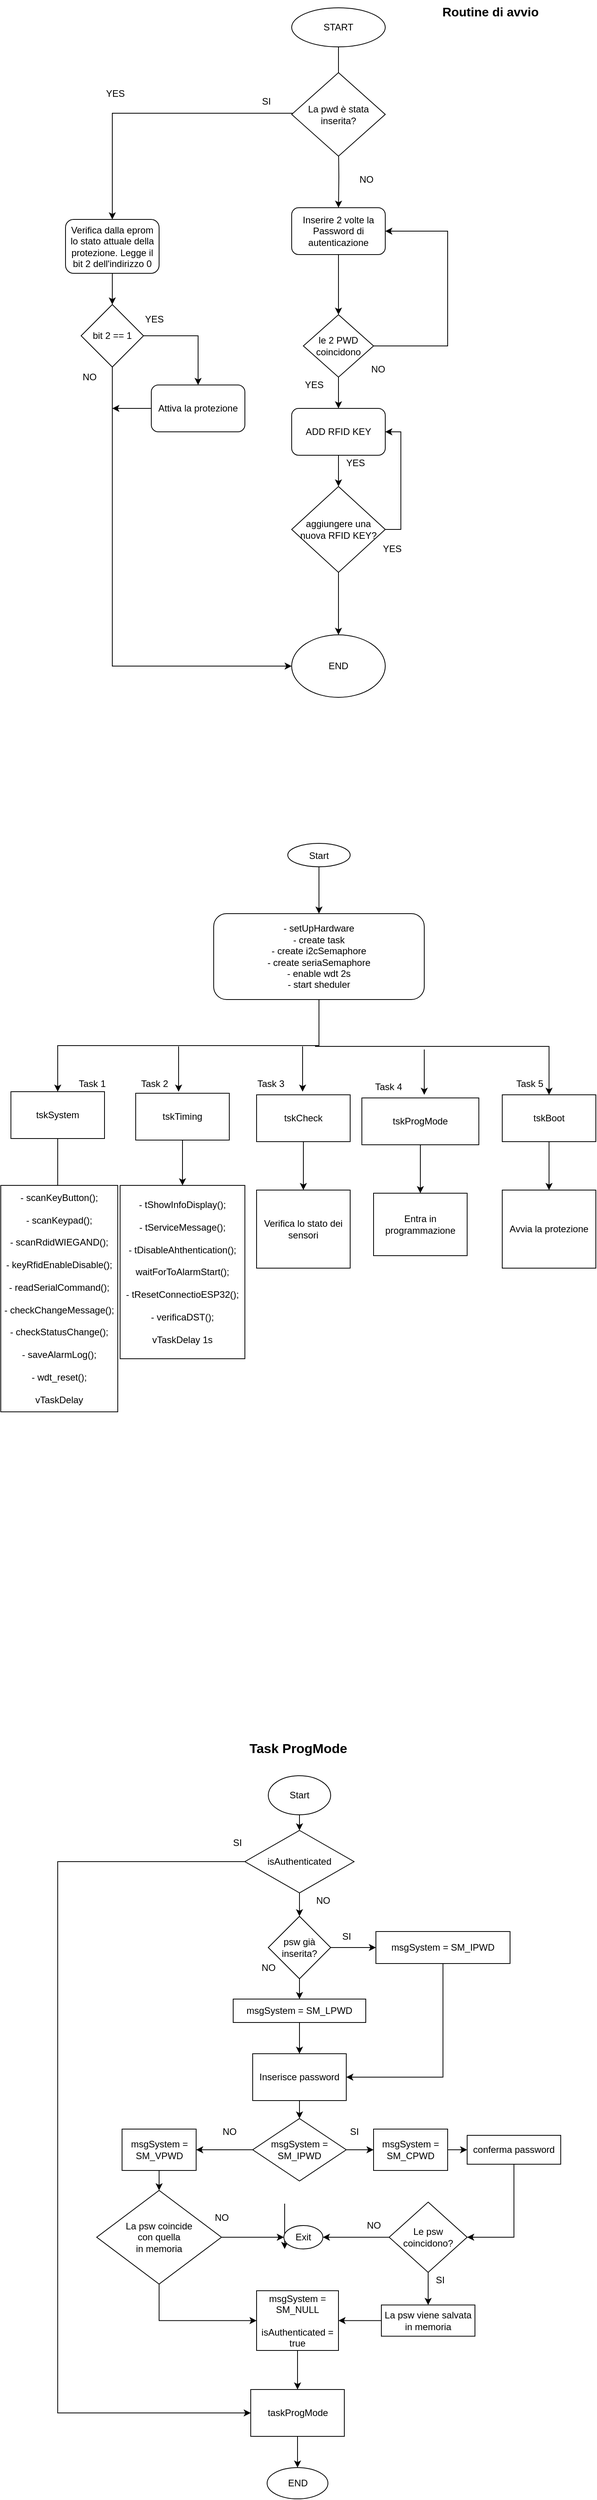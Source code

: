 <mxfile version="14.2.9" type="github">
  <diagram id="GzJ5kb_HZyxEJcBnKKYt" name="Page-1">
    <mxGraphModel dx="1673" dy="898" grid="1" gridSize="10" guides="1" tooltips="1" connect="1" arrows="1" fold="1" page="1" pageScale="1" pageWidth="827" pageHeight="1169" math="0" shadow="0">
      <root>
        <mxCell id="0" />
        <mxCell id="1" parent="0" />
        <mxCell id="JQCsbGnRsWV4-WamZks8-3" style="edgeStyle=orthogonalEdgeStyle;rounded=0;orthogonalLoop=1;jettySize=auto;html=1;entryX=0.5;entryY=0;entryDx=0;entryDy=0;" parent="1" source="JQCsbGnRsWV4-WamZks8-1" edge="1">
          <mxGeometry relative="1" as="geometry">
            <mxPoint x="450" y="236" as="targetPoint" />
          </mxGeometry>
        </mxCell>
        <mxCell id="JQCsbGnRsWV4-WamZks8-1" value="START" style="ellipse;whiteSpace=wrap;html=1;" parent="1" vertex="1">
          <mxGeometry x="390" y="140" width="120" height="50" as="geometry" />
        </mxCell>
        <mxCell id="93fKd7a6iv3vn6x5iEPO-3" style="edgeStyle=orthogonalEdgeStyle;rounded=0;orthogonalLoop=1;jettySize=auto;html=1;exitX=0.5;exitY=1;exitDx=0;exitDy=0;entryX=0.5;entryY=0;entryDx=0;entryDy=0;" parent="1" target="93fKd7a6iv3vn6x5iEPO-4" edge="1">
          <mxGeometry relative="1" as="geometry">
            <mxPoint x="450" y="316" as="sourcePoint" />
            <mxPoint x="450" y="348" as="targetPoint" />
          </mxGeometry>
        </mxCell>
        <mxCell id="93fKd7a6iv3vn6x5iEPO-24" style="edgeStyle=orthogonalEdgeStyle;rounded=0;orthogonalLoop=1;jettySize=auto;html=1;entryX=0.5;entryY=0;entryDx=0;entryDy=0;" parent="1" source="93fKd7a6iv3vn6x5iEPO-15" target="93fKd7a6iv3vn6x5iEPO-23" edge="1">
          <mxGeometry relative="1" as="geometry">
            <Array as="points">
              <mxPoint x="160" y="275" />
            </Array>
          </mxGeometry>
        </mxCell>
        <mxCell id="93fKd7a6iv3vn6x5iEPO-15" value="La pwd è stata inserita?" style="rhombus;whiteSpace=wrap;html=1;" parent="1" vertex="1">
          <mxGeometry x="390" y="223" width="120" height="107" as="geometry" />
        </mxCell>
        <mxCell id="JQCsbGnRsWV4-WamZks8-9" value="SI" style="text;html=1;resizable=0;points=[];autosize=1;align=left;verticalAlign=top;spacingTop=-4;" parent="1" vertex="1">
          <mxGeometry x="350" y="250" width="30" height="20" as="geometry" />
        </mxCell>
        <mxCell id="JQCsbGnRsWV4-WamZks8-13" value="NO" style="text;html=1;resizable=0;points=[];autosize=1;align=left;verticalAlign=top;spacingTop=-4;" parent="1" vertex="1">
          <mxGeometry x="475" y="350" width="30" height="20" as="geometry" />
        </mxCell>
        <mxCell id="ACOr25gVCpzw2QxYrwrL-36" style="edgeStyle=orthogonalEdgeStyle;rounded=0;orthogonalLoop=1;jettySize=auto;html=1;entryX=0.5;entryY=0;entryDx=0;entryDy=0;" parent="1" source="ACOr25gVCpzw2QxYrwrL-3" target="ACOr25gVCpzw2QxYrwrL-35" edge="1">
          <mxGeometry relative="1" as="geometry" />
        </mxCell>
        <mxCell id="ACOr25gVCpzw2QxYrwrL-3" value="ADD RFID KEY" style="rounded=1;whiteSpace=wrap;html=1;" parent="1" vertex="1">
          <mxGeometry x="390" y="653" width="120" height="60" as="geometry" />
        </mxCell>
        <mxCell id="ACOr25gVCpzw2QxYrwrL-33" value="YES" style="text;html=1;resizable=0;points=[];autosize=1;align=left;verticalAlign=top;spacingTop=-4;" parent="1" vertex="1">
          <mxGeometry x="405" y="613" width="40" height="20" as="geometry" />
        </mxCell>
        <mxCell id="ACOr25gVCpzw2QxYrwrL-37" style="edgeStyle=orthogonalEdgeStyle;rounded=0;orthogonalLoop=1;jettySize=auto;html=1;entryX=0.5;entryY=0;entryDx=0;entryDy=0;" parent="1" source="ACOr25gVCpzw2QxYrwrL-35" target="ufUKAyT2OznpqBrO6CIl-1" edge="1">
          <mxGeometry relative="1" as="geometry">
            <mxPoint x="450" y="1014" as="targetPoint" />
          </mxGeometry>
        </mxCell>
        <mxCell id="93fKd7a6iv3vn6x5iEPO-14" style="edgeStyle=orthogonalEdgeStyle;rounded=0;orthogonalLoop=1;jettySize=auto;html=1;entryX=1;entryY=0.5;entryDx=0;entryDy=0;" parent="1" source="ACOr25gVCpzw2QxYrwrL-35" target="ACOr25gVCpzw2QxYrwrL-3" edge="1">
          <mxGeometry relative="1" as="geometry">
            <Array as="points">
              <mxPoint x="530" y="808" />
              <mxPoint x="530" y="683" />
            </Array>
          </mxGeometry>
        </mxCell>
        <mxCell id="ACOr25gVCpzw2QxYrwrL-35" value="aggiungere una nuova RFID KEY?" style="rhombus;whiteSpace=wrap;html=1;" parent="1" vertex="1">
          <mxGeometry x="390" y="753" width="120" height="110" as="geometry" />
        </mxCell>
        <mxCell id="ACOr25gVCpzw2QxYrwrL-40" value="YES" style="text;html=1;resizable=0;points=[];autosize=1;align=left;verticalAlign=top;spacingTop=-4;" parent="1" vertex="1">
          <mxGeometry x="505" y="823" width="40" height="20" as="geometry" />
        </mxCell>
        <mxCell id="ACOr25gVCpzw2QxYrwrL-41" value="NO" style="text;html=1;resizable=0;points=[];autosize=1;align=left;verticalAlign=top;spacingTop=-4;" parent="1" vertex="1">
          <mxGeometry x="449" y="951" width="30" height="20" as="geometry" />
        </mxCell>
        <mxCell id="ACOr25gVCpzw2QxYrwrL-46" value="NO" style="text;html=1;resizable=0;points=[];autosize=1;align=left;verticalAlign=top;spacingTop=-4;" parent="1" vertex="1">
          <mxGeometry x="490" y="593" width="30" height="20" as="geometry" />
        </mxCell>
        <mxCell id="ACOr25gVCpzw2QxYrwrL-48" value="YES" style="text;html=1;resizable=0;points=[];autosize=1;align=left;verticalAlign=top;spacingTop=-4;" parent="1" vertex="1">
          <mxGeometry x="458" y="713" width="40" height="20" as="geometry" />
        </mxCell>
        <mxCell id="ufUKAyT2OznpqBrO6CIl-1" value="END" style="ellipse;whiteSpace=wrap;html=1;" parent="1" vertex="1">
          <mxGeometry x="390" y="943" width="120" height="80" as="geometry" />
        </mxCell>
        <mxCell id="93fKd7a6iv3vn6x5iEPO-11" value="" style="edgeStyle=orthogonalEdgeStyle;rounded=0;orthogonalLoop=1;jettySize=auto;html=1;" parent="1" source="93fKd7a6iv3vn6x5iEPO-4" target="93fKd7a6iv3vn6x5iEPO-10" edge="1">
          <mxGeometry relative="1" as="geometry" />
        </mxCell>
        <mxCell id="93fKd7a6iv3vn6x5iEPO-4" value="Inserire 2 volte la Password di autenticazione" style="rounded=1;whiteSpace=wrap;html=1;" parent="1" vertex="1">
          <mxGeometry x="390" y="396" width="120" height="60" as="geometry" />
        </mxCell>
        <mxCell id="93fKd7a6iv3vn6x5iEPO-13" style="edgeStyle=orthogonalEdgeStyle;rounded=0;orthogonalLoop=1;jettySize=auto;html=1;entryX=0.5;entryY=0;entryDx=0;entryDy=0;" parent="1" source="93fKd7a6iv3vn6x5iEPO-10" target="ACOr25gVCpzw2QxYrwrL-3" edge="1">
          <mxGeometry relative="1" as="geometry" />
        </mxCell>
        <mxCell id="YXUY36b51AzE6H_P1PPm-1" style="edgeStyle=orthogonalEdgeStyle;rounded=0;orthogonalLoop=1;jettySize=auto;html=1;exitX=1;exitY=0.5;exitDx=0;exitDy=0;entryX=1;entryY=0.5;entryDx=0;entryDy=0;" parent="1" source="93fKd7a6iv3vn6x5iEPO-10" target="93fKd7a6iv3vn6x5iEPO-4" edge="1">
          <mxGeometry relative="1" as="geometry">
            <Array as="points">
              <mxPoint x="590" y="573" />
              <mxPoint x="590" y="426" />
            </Array>
          </mxGeometry>
        </mxCell>
        <mxCell id="93fKd7a6iv3vn6x5iEPO-10" value="le 2 PWD coincidono" style="rhombus;whiteSpace=wrap;html=1;" parent="1" vertex="1">
          <mxGeometry x="405" y="533" width="90" height="80" as="geometry" />
        </mxCell>
        <mxCell id="93fKd7a6iv3vn6x5iEPO-19" value="YES" style="text;html=1;resizable=0;points=[];autosize=1;align=left;verticalAlign=top;spacingTop=-4;" parent="1" vertex="1">
          <mxGeometry x="150" y="240" width="40" height="20" as="geometry" />
        </mxCell>
        <mxCell id="eBPrIxGEkgjzH9GVGAAa-10" style="edgeStyle=orthogonalEdgeStyle;rounded=0;orthogonalLoop=1;jettySize=auto;html=1;exitX=0.5;exitY=1;exitDx=0;exitDy=0;entryX=0.5;entryY=0;entryDx=0;entryDy=0;" parent="1" source="93fKd7a6iv3vn6x5iEPO-22" target="eBPrIxGEkgjzH9GVGAAa-9" edge="1">
          <mxGeometry relative="1" as="geometry" />
        </mxCell>
        <mxCell id="93fKd7a6iv3vn6x5iEPO-22" value="Start" style="ellipse" parent="1" vertex="1">
          <mxGeometry x="385" y="1210" width="80" height="30" as="geometry" />
        </mxCell>
        <mxCell id="93fKd7a6iv3vn6x5iEPO-29" value="" style="edgeStyle=orthogonalEdgeStyle;rounded=0;orthogonalLoop=1;jettySize=auto;html=1;" parent="1" source="93fKd7a6iv3vn6x5iEPO-23" target="93fKd7a6iv3vn6x5iEPO-26" edge="1">
          <mxGeometry relative="1" as="geometry" />
        </mxCell>
        <mxCell id="93fKd7a6iv3vn6x5iEPO-23" value="Verifica dalla eprom lo stato attuale della protezione. Legge il bit 2 dell&#39;indirizzo 0" style="rounded=1;whiteSpace=wrap;html=1;" parent="1" vertex="1">
          <mxGeometry x="100" y="411" width="120" height="69" as="geometry" />
        </mxCell>
        <mxCell id="93fKd7a6iv3vn6x5iEPO-31" style="edgeStyle=orthogonalEdgeStyle;rounded=0;orthogonalLoop=1;jettySize=auto;html=1;exitX=1;exitY=0.5;exitDx=0;exitDy=0;entryX=0.5;entryY=0;entryDx=0;entryDy=0;" parent="1" source="93fKd7a6iv3vn6x5iEPO-26" target="93fKd7a6iv3vn6x5iEPO-27" edge="1">
          <mxGeometry relative="1" as="geometry" />
        </mxCell>
        <mxCell id="93fKd7a6iv3vn6x5iEPO-33" value="" style="edgeStyle=orthogonalEdgeStyle;rounded=0;orthogonalLoop=1;jettySize=auto;html=1;entryX=0;entryY=0.5;entryDx=0;entryDy=0;" parent="1" source="93fKd7a6iv3vn6x5iEPO-26" target="ufUKAyT2OznpqBrO6CIl-1" edge="1">
          <mxGeometry relative="1" as="geometry">
            <mxPoint x="160" y="680" as="targetPoint" />
            <Array as="points">
              <mxPoint x="160" y="983" />
            </Array>
          </mxGeometry>
        </mxCell>
        <mxCell id="93fKd7a6iv3vn6x5iEPO-26" value="bit 2 == 1" style="rhombus;whiteSpace=wrap;html=1;" parent="1" vertex="1">
          <mxGeometry x="120" y="520" width="80" height="80" as="geometry" />
        </mxCell>
        <mxCell id="93fKd7a6iv3vn6x5iEPO-34" style="edgeStyle=orthogonalEdgeStyle;rounded=0;orthogonalLoop=1;jettySize=auto;html=1;" parent="1" source="93fKd7a6iv3vn6x5iEPO-27" edge="1">
          <mxGeometry relative="1" as="geometry">
            <mxPoint x="160" y="653" as="targetPoint" />
          </mxGeometry>
        </mxCell>
        <mxCell id="93fKd7a6iv3vn6x5iEPO-27" value="Attiva la protezione" style="rounded=1;whiteSpace=wrap;html=1;" parent="1" vertex="1">
          <mxGeometry x="210" y="623" width="120" height="60" as="geometry" />
        </mxCell>
        <mxCell id="93fKd7a6iv3vn6x5iEPO-30" value="YES" style="text;html=1;resizable=0;points=[];autosize=1;align=left;verticalAlign=top;spacingTop=-4;" parent="1" vertex="1">
          <mxGeometry x="200" y="529" width="40" height="20" as="geometry" />
        </mxCell>
        <mxCell id="93fKd7a6iv3vn6x5iEPO-35" value="NO" style="text;html=1;resizable=0;points=[];autosize=1;align=left;verticalAlign=top;spacingTop=-4;" parent="1" vertex="1">
          <mxGeometry x="120" y="603" width="30" height="20" as="geometry" />
        </mxCell>
        <mxCell id="Wri909QA5275nmI2Alw--12" style="edgeStyle=orthogonalEdgeStyle;rounded=0;orthogonalLoop=1;jettySize=auto;html=1;" parent="1" source="Wri909QA5275nmI2Alw--1" edge="1">
          <mxGeometry relative="1" as="geometry">
            <mxPoint x="90" y="1668" as="targetPoint" />
          </mxGeometry>
        </mxCell>
        <mxCell id="Wri909QA5275nmI2Alw--1" value="tskSystem" style="rounded=0;whiteSpace=wrap;html=1;" parent="1" vertex="1">
          <mxGeometry x="30" y="1528" width="120" height="60" as="geometry" />
        </mxCell>
        <mxCell id="Wri909QA5275nmI2Alw--16" style="edgeStyle=orthogonalEdgeStyle;rounded=0;orthogonalLoop=1;jettySize=auto;html=1;entryX=0.5;entryY=0;entryDx=0;entryDy=0;" parent="1" source="Wri909QA5275nmI2Alw--2" target="Wri909QA5275nmI2Alw--15" edge="1">
          <mxGeometry relative="1" as="geometry" />
        </mxCell>
        <mxCell id="Wri909QA5275nmI2Alw--2" value="tskProgMode" style="rounded=0;whiteSpace=wrap;html=1;" parent="1" vertex="1">
          <mxGeometry x="480" y="1536" width="150" height="60" as="geometry" />
        </mxCell>
        <mxCell id="Wri909QA5275nmI2Alw--14" style="edgeStyle=orthogonalEdgeStyle;rounded=0;orthogonalLoop=1;jettySize=auto;html=1;" parent="1" source="Wri909QA5275nmI2Alw--3" target="Wri909QA5275nmI2Alw--13" edge="1">
          <mxGeometry relative="1" as="geometry" />
        </mxCell>
        <mxCell id="Wri909QA5275nmI2Alw--3" value="tskCheck" style="rounded=0;whiteSpace=wrap;html=1;" parent="1" vertex="1">
          <mxGeometry x="345" y="1532" width="120" height="60" as="geometry" />
        </mxCell>
        <mxCell id="Wri909QA5275nmI2Alw--7" value="Task 1" style="text;html=1;resizable=0;points=[];autosize=1;align=left;verticalAlign=top;spacingTop=-4;" parent="1" vertex="1">
          <mxGeometry x="115" y="1508" width="50" height="20" as="geometry" />
        </mxCell>
        <mxCell id="Wri909QA5275nmI2Alw--8" value="Task 3" style="text;html=1;resizable=0;points=[];autosize=1;align=left;verticalAlign=top;spacingTop=-4;" parent="1" vertex="1">
          <mxGeometry x="344" y="1508" width="50" height="20" as="geometry" />
        </mxCell>
        <mxCell id="Wri909QA5275nmI2Alw--9" value="Task 4" style="text;html=1;resizable=0;points=[];autosize=1;align=left;verticalAlign=top;spacingTop=-4;" parent="1" vertex="1">
          <mxGeometry x="495" y="1512" width="50" height="20" as="geometry" />
        </mxCell>
        <mxCell id="Wri909QA5275nmI2Alw--13" value="Verifica lo stato dei sensori" style="rounded=0;whiteSpace=wrap;html=1;" parent="1" vertex="1">
          <mxGeometry x="345" y="1654" width="120" height="100" as="geometry" />
        </mxCell>
        <mxCell id="Wri909QA5275nmI2Alw--15" value="Entra in programmazione" style="rounded=0;whiteSpace=wrap;html=1;" parent="1" vertex="1">
          <mxGeometry x="495" y="1658" width="120" height="80" as="geometry" />
        </mxCell>
        <mxCell id="YXUY36b51AzE6H_P1PPm-2" value="&lt;font style=&quot;font-size: 16px&quot;&gt;&lt;b&gt;Routine di avvio&lt;/b&gt;&lt;/font&gt;" style="text;html=1;strokeColor=none;fillColor=none;align=center;verticalAlign=middle;whiteSpace=wrap;rounded=0;strokeWidth=4;" parent="1" vertex="1">
          <mxGeometry x="560" y="130" width="170" height="30" as="geometry" />
        </mxCell>
        <mxCell id="tp3yC6I2WN0LvA1pDuRP-1" value="Task ProgMode" style="text;html=1;align=center;verticalAlign=middle;resizable=0;points=[];autosize=1;strokeWidth=2;fontStyle=1;spacing=5;fontSize=17;" parent="1" vertex="1">
          <mxGeometry x="323" y="2350" width="150" height="40" as="geometry" />
        </mxCell>
        <mxCell id="5UlOc__9nF6X7Jdulwi3-14" style="edgeStyle=orthogonalEdgeStyle;rounded=0;orthogonalLoop=1;jettySize=auto;html=1;entryX=0.5;entryY=0;entryDx=0;entryDy=0;" parent="1" target="5UlOc__9nF6X7Jdulwi3-16" edge="1">
          <mxGeometry relative="1" as="geometry">
            <mxPoint x="381" y="3010" as="targetPoint" />
            <mxPoint x="381" y="2952" as="sourcePoint" />
          </mxGeometry>
        </mxCell>
        <mxCell id="eBPrIxGEkgjzH9GVGAAa-1" style="edgeStyle=orthogonalEdgeStyle;rounded=0;orthogonalLoop=1;jettySize=auto;html=1;" parent="1" source="eBPrIxGEkgjzH9GVGAAa-2" target="eBPrIxGEkgjzH9GVGAAa-4" edge="1">
          <mxGeometry relative="1" as="geometry" />
        </mxCell>
        <mxCell id="eBPrIxGEkgjzH9GVGAAa-2" value="tskTiming" style="rounded=0;whiteSpace=wrap;html=1;" parent="1" vertex="1">
          <mxGeometry x="190" y="1530" width="120" height="60" as="geometry" />
        </mxCell>
        <mxCell id="eBPrIxGEkgjzH9GVGAAa-3" value="Task 2" style="text;html=1;resizable=0;points=[];autosize=1;align=left;verticalAlign=top;spacingTop=-4;" parent="1" vertex="1">
          <mxGeometry x="195" y="1508" width="50" height="20" as="geometry" />
        </mxCell>
        <mxCell id="eBPrIxGEkgjzH9GVGAAa-4" value="&lt;div&gt;- tShowInfoDisplay();&lt;/div&gt;&lt;div&gt;&lt;br&gt;&lt;/div&gt;&lt;div&gt;- tServiceMessage();&lt;/div&gt;&lt;div&gt;&lt;br&gt;&lt;/div&gt;&lt;div&gt;- tDisableAhthentication();&lt;/div&gt;&lt;div&gt;&lt;br&gt;&lt;/div&gt;&lt;div&gt;waitForToAlarmStart();&lt;/div&gt;&lt;div&gt;&lt;br&gt;&lt;/div&gt;&lt;div&gt;- tResetConnectioESP32();&lt;/div&gt;&lt;div&gt;&lt;br&gt;&lt;/div&gt;&lt;div&gt;- verificaDST();&lt;/div&gt;&lt;div&gt;&lt;br&gt;&lt;/div&gt;&lt;div&gt;vTaskDelay 1s&lt;br&gt;&lt;/div&gt;" style="rounded=0;whiteSpace=wrap;html=1;" parent="1" vertex="1">
          <mxGeometry x="170" y="1648" width="160" height="222" as="geometry" />
        </mxCell>
        <mxCell id="eBPrIxGEkgjzH9GVGAAa-5" style="edgeStyle=orthogonalEdgeStyle;rounded=0;orthogonalLoop=1;jettySize=auto;html=1;" parent="1" source="eBPrIxGEkgjzH9GVGAAa-6" target="eBPrIxGEkgjzH9GVGAAa-8" edge="1">
          <mxGeometry relative="1" as="geometry" />
        </mxCell>
        <mxCell id="eBPrIxGEkgjzH9GVGAAa-6" value="tskBoot" style="rounded=0;whiteSpace=wrap;html=1;" parent="1" vertex="1">
          <mxGeometry x="660" y="1532" width="120" height="60" as="geometry" />
        </mxCell>
        <mxCell id="eBPrIxGEkgjzH9GVGAAa-7" value="Task 5" style="text;html=1;resizable=0;points=[];autosize=1;align=left;verticalAlign=top;spacingTop=-4;" parent="1" vertex="1">
          <mxGeometry x="676" y="1508" width="50" height="20" as="geometry" />
        </mxCell>
        <mxCell id="eBPrIxGEkgjzH9GVGAAa-8" value="Avvia la protezione" style="rounded=0;whiteSpace=wrap;html=1;" parent="1" vertex="1">
          <mxGeometry x="660" y="1654" width="120" height="100" as="geometry" />
        </mxCell>
        <mxCell id="eBPrIxGEkgjzH9GVGAAa-11" style="edgeStyle=orthogonalEdgeStyle;rounded=0;orthogonalLoop=1;jettySize=auto;html=1;exitX=0.5;exitY=1;exitDx=0;exitDy=0;entryX=0.5;entryY=0;entryDx=0;entryDy=0;" parent="1" source="eBPrIxGEkgjzH9GVGAAa-9" target="Wri909QA5275nmI2Alw--1" edge="1">
          <mxGeometry relative="1" as="geometry">
            <mxPoint x="425" y="1420" as="targetPoint" />
          </mxGeometry>
        </mxCell>
        <mxCell id="eBPrIxGEkgjzH9GVGAAa-9" value="&lt;div&gt;- setUpHardware&lt;/div&gt;&lt;div&gt;- create task&lt;/div&gt;&lt;div&gt;- create i2cSemaphore&lt;/div&gt;&lt;div&gt;- create seriaSemaphore&lt;/div&gt;&lt;div&gt;- enable wdt 2s&lt;br&gt;&lt;/div&gt;- start sheduler" style="rounded=1;whiteSpace=wrap;html=1;" parent="1" vertex="1">
          <mxGeometry x="290" y="1300" width="270" height="110" as="geometry" />
        </mxCell>
        <mxCell id="eBPrIxGEkgjzH9GVGAAa-14" value="" style="endArrow=classic;html=1;" parent="1" edge="1">
          <mxGeometry width="50" height="50" relative="1" as="geometry">
            <mxPoint x="245" y="1470" as="sourcePoint" />
            <mxPoint x="245" y="1528" as="targetPoint" />
          </mxGeometry>
        </mxCell>
        <mxCell id="eBPrIxGEkgjzH9GVGAAa-15" value="" style="endArrow=classic;html=1;" parent="1" edge="1">
          <mxGeometry width="50" height="50" relative="1" as="geometry">
            <mxPoint x="404" y="1470" as="sourcePoint" />
            <mxPoint x="404" y="1528" as="targetPoint" />
          </mxGeometry>
        </mxCell>
        <mxCell id="eBPrIxGEkgjzH9GVGAAa-16" style="edgeStyle=orthogonalEdgeStyle;rounded=0;orthogonalLoop=1;jettySize=auto;html=1;" parent="1" target="eBPrIxGEkgjzH9GVGAAa-6" edge="1">
          <mxGeometry relative="1" as="geometry">
            <mxPoint x="125" y="1568" as="targetPoint" />
            <mxPoint x="420" y="1470" as="sourcePoint" />
            <Array as="points">
              <mxPoint x="720" y="1470" />
            </Array>
          </mxGeometry>
        </mxCell>
        <mxCell id="eBPrIxGEkgjzH9GVGAAa-17" value="" style="endArrow=classic;html=1;" parent="1" edge="1">
          <mxGeometry width="50" height="50" relative="1" as="geometry">
            <mxPoint x="560" y="1474" as="sourcePoint" />
            <mxPoint x="560" y="1532" as="targetPoint" />
          </mxGeometry>
        </mxCell>
        <mxCell id="eBPrIxGEkgjzH9GVGAAa-18" value="&lt;div&gt;- scanKeyButton();&lt;/div&gt;&lt;div&gt;&lt;br&gt;&lt;/div&gt;&lt;div&gt;- scanKeypad();&lt;/div&gt;&lt;div&gt;&lt;br&gt;&lt;/div&gt;&lt;div&gt;- scanRdidWIEGAND();&lt;/div&gt;&lt;div&gt;&lt;br&gt;&lt;/div&gt;&lt;div&gt;- keyRfidEnableDisable();&lt;/div&gt;&lt;div&gt;&lt;br&gt;&lt;/div&gt;&lt;div&gt;- readSerialCommand();&lt;/div&gt;&lt;div&gt;&lt;br&gt;&lt;/div&gt;&lt;div&gt;- checkChangeMessage();&lt;/div&gt;&lt;div&gt;&lt;br&gt;&lt;/div&gt;&lt;div&gt;- checkStatusChange();&lt;/div&gt;&lt;div&gt;&lt;br&gt;&lt;/div&gt;&lt;div&gt;- saveAlarmLog();&lt;/div&gt;&lt;div&gt;&lt;br&gt;&lt;/div&gt;&lt;div&gt;- wdt_reset();&lt;br&gt;&lt;/div&gt;&lt;div&gt;&lt;br&gt;&lt;/div&gt;&lt;div&gt;vTaskDelay&lt;br&gt;&lt;/div&gt;" style="rounded=0;whiteSpace=wrap;html=1;" parent="1" vertex="1">
          <mxGeometry x="17" y="1648" width="150" height="290" as="geometry" />
        </mxCell>
        <mxCell id="ZjcD_x_hkfbzZNUXvu6q-12" style="edgeStyle=orthogonalEdgeStyle;rounded=0;orthogonalLoop=1;jettySize=auto;html=1;exitX=0.5;exitY=1;exitDx=0;exitDy=0;entryX=0.5;entryY=0;entryDx=0;entryDy=0;" edge="1" parent="1" source="ZjcD_x_hkfbzZNUXvu6q-4" target="ZjcD_x_hkfbzZNUXvu6q-5">
          <mxGeometry relative="1" as="geometry" />
        </mxCell>
        <mxCell id="ZjcD_x_hkfbzZNUXvu6q-4" value="Start" style="ellipse;whiteSpace=wrap;html=1;" vertex="1" parent="1">
          <mxGeometry x="360" y="2404" width="80" height="50" as="geometry" />
        </mxCell>
        <mxCell id="ZjcD_x_hkfbzZNUXvu6q-11" style="edgeStyle=orthogonalEdgeStyle;rounded=0;orthogonalLoop=1;jettySize=auto;html=1;exitX=0.5;exitY=1;exitDx=0;exitDy=0;entryX=0.5;entryY=0;entryDx=0;entryDy=0;" edge="1" parent="1" source="ZjcD_x_hkfbzZNUXvu6q-5" target="ZjcD_x_hkfbzZNUXvu6q-10">
          <mxGeometry relative="1" as="geometry" />
        </mxCell>
        <mxCell id="ZjcD_x_hkfbzZNUXvu6q-54" style="edgeStyle=orthogonalEdgeStyle;rounded=0;orthogonalLoop=1;jettySize=auto;html=1;exitX=0;exitY=0.5;exitDx=0;exitDy=0;entryX=0;entryY=0.5;entryDx=0;entryDy=0;" edge="1" parent="1" source="ZjcD_x_hkfbzZNUXvu6q-5" target="ZjcD_x_hkfbzZNUXvu6q-52">
          <mxGeometry relative="1" as="geometry">
            <mxPoint x="70" y="3210" as="targetPoint" />
            <Array as="points">
              <mxPoint x="90" y="2514" />
              <mxPoint x="90" y="3220" />
            </Array>
          </mxGeometry>
        </mxCell>
        <mxCell id="ZjcD_x_hkfbzZNUXvu6q-5" value="isAuthenticated" style="rhombus;whiteSpace=wrap;html=1;" vertex="1" parent="1">
          <mxGeometry x="330" y="2474" width="140" height="80" as="geometry" />
        </mxCell>
        <mxCell id="ZjcD_x_hkfbzZNUXvu6q-23" style="edgeStyle=orthogonalEdgeStyle;rounded=0;orthogonalLoop=1;jettySize=auto;html=1;exitX=0.5;exitY=1;exitDx=0;exitDy=0;entryX=0.5;entryY=0;entryDx=0;entryDy=0;" edge="1" parent="1" source="ZjcD_x_hkfbzZNUXvu6q-6" target="ZjcD_x_hkfbzZNUXvu6q-22">
          <mxGeometry relative="1" as="geometry" />
        </mxCell>
        <mxCell id="ZjcD_x_hkfbzZNUXvu6q-6" value="Inserisce password" style="rounded=0;whiteSpace=wrap;html=1;" vertex="1" parent="1">
          <mxGeometry x="340" y="2760" width="120" height="60" as="geometry" />
        </mxCell>
        <mxCell id="ZjcD_x_hkfbzZNUXvu6q-7" value="NO" style="text;html=1;align=center;verticalAlign=middle;resizable=0;points=[];autosize=1;" vertex="1" parent="1">
          <mxGeometry x="415" y="2554" width="30" height="20" as="geometry" />
        </mxCell>
        <mxCell id="ZjcD_x_hkfbzZNUXvu6q-33" style="edgeStyle=orthogonalEdgeStyle;rounded=0;orthogonalLoop=1;jettySize=auto;html=1;exitX=1;exitY=0.5;exitDx=0;exitDy=0;" edge="1" parent="1" source="ZjcD_x_hkfbzZNUXvu6q-9" target="ZjcD_x_hkfbzZNUXvu6q-31">
          <mxGeometry relative="1" as="geometry" />
        </mxCell>
        <mxCell id="ZjcD_x_hkfbzZNUXvu6q-50" style="edgeStyle=orthogonalEdgeStyle;rounded=0;orthogonalLoop=1;jettySize=auto;html=1;exitX=0.5;exitY=1;exitDx=0;exitDy=0;entryX=0;entryY=0.5;entryDx=0;entryDy=0;" edge="1" parent="1" source="ZjcD_x_hkfbzZNUXvu6q-9" target="ZjcD_x_hkfbzZNUXvu6q-48">
          <mxGeometry relative="1" as="geometry" />
        </mxCell>
        <mxCell id="ZjcD_x_hkfbzZNUXvu6q-9" value="&lt;div&gt;La psw coincide &lt;br&gt;&lt;/div&gt;&lt;div&gt;con quella&lt;/div&gt;&lt;div&gt; in memoria&lt;/div&gt;" style="rhombus;whiteSpace=wrap;html=1;" vertex="1" parent="1">
          <mxGeometry x="140" y="2935" width="160" height="120" as="geometry" />
        </mxCell>
        <mxCell id="ZjcD_x_hkfbzZNUXvu6q-17" style="edgeStyle=orthogonalEdgeStyle;rounded=0;orthogonalLoop=1;jettySize=auto;html=1;exitX=1;exitY=0.5;exitDx=0;exitDy=0;" edge="1" parent="1" source="ZjcD_x_hkfbzZNUXvu6q-10" target="ZjcD_x_hkfbzZNUXvu6q-13">
          <mxGeometry relative="1" as="geometry" />
        </mxCell>
        <mxCell id="ZjcD_x_hkfbzZNUXvu6q-18" style="edgeStyle=orthogonalEdgeStyle;rounded=0;orthogonalLoop=1;jettySize=auto;html=1;exitX=0.5;exitY=1;exitDx=0;exitDy=0;entryX=0.5;entryY=0;entryDx=0;entryDy=0;" edge="1" parent="1" source="ZjcD_x_hkfbzZNUXvu6q-10" target="ZjcD_x_hkfbzZNUXvu6q-15">
          <mxGeometry relative="1" as="geometry" />
        </mxCell>
        <mxCell id="ZjcD_x_hkfbzZNUXvu6q-10" value="&lt;div&gt;psw già&lt;/div&gt;&lt;div&gt;inserita?&lt;br&gt;&lt;/div&gt;" style="rhombus;whiteSpace=wrap;html=1;" vertex="1" parent="1">
          <mxGeometry x="360" y="2584" width="80" height="80" as="geometry" />
        </mxCell>
        <mxCell id="ZjcD_x_hkfbzZNUXvu6q-20" style="edgeStyle=orthogonalEdgeStyle;rounded=0;orthogonalLoop=1;jettySize=auto;html=1;exitX=0.5;exitY=1;exitDx=0;exitDy=0;entryX=1;entryY=0.5;entryDx=0;entryDy=0;" edge="1" parent="1" source="ZjcD_x_hkfbzZNUXvu6q-13" target="ZjcD_x_hkfbzZNUXvu6q-6">
          <mxGeometry relative="1" as="geometry">
            <mxPoint x="584" y="2800" as="targetPoint" />
          </mxGeometry>
        </mxCell>
        <mxCell id="ZjcD_x_hkfbzZNUXvu6q-13" value="msgSystem = SM_IPWD" style="whiteSpace=wrap;html=1;" vertex="1" parent="1">
          <mxGeometry x="498" y="2603.5" width="172" height="41" as="geometry" />
        </mxCell>
        <mxCell id="ZjcD_x_hkfbzZNUXvu6q-14" value="SI" style="text;html=1;align=center;verticalAlign=middle;resizable=0;points=[];autosize=1;" vertex="1" parent="1">
          <mxGeometry x="445" y="2600" width="30" height="20" as="geometry" />
        </mxCell>
        <mxCell id="ZjcD_x_hkfbzZNUXvu6q-19" style="edgeStyle=orthogonalEdgeStyle;rounded=0;orthogonalLoop=1;jettySize=auto;html=1;exitX=0.5;exitY=1;exitDx=0;exitDy=0;entryX=0.5;entryY=0;entryDx=0;entryDy=0;" edge="1" parent="1" source="ZjcD_x_hkfbzZNUXvu6q-15" target="ZjcD_x_hkfbzZNUXvu6q-6">
          <mxGeometry relative="1" as="geometry" />
        </mxCell>
        <mxCell id="ZjcD_x_hkfbzZNUXvu6q-15" value="msgSystem = SM_LPWD" style="whiteSpace=wrap;html=1;" vertex="1" parent="1">
          <mxGeometry x="315" y="2690" width="170" height="30" as="geometry" />
        </mxCell>
        <mxCell id="ZjcD_x_hkfbzZNUXvu6q-16" value="NO" style="text;html=1;align=center;verticalAlign=middle;resizable=0;points=[];autosize=1;" vertex="1" parent="1">
          <mxGeometry x="345" y="2640" width="30" height="20" as="geometry" />
        </mxCell>
        <mxCell id="ZjcD_x_hkfbzZNUXvu6q-42" style="edgeStyle=orthogonalEdgeStyle;rounded=0;orthogonalLoop=1;jettySize=auto;html=1;exitX=1;exitY=0.5;exitDx=0;exitDy=0;" edge="1" parent="1" source="ZjcD_x_hkfbzZNUXvu6q-22" target="ZjcD_x_hkfbzZNUXvu6q-41">
          <mxGeometry relative="1" as="geometry" />
        </mxCell>
        <mxCell id="ZjcD_x_hkfbzZNUXvu6q-46" style="edgeStyle=orthogonalEdgeStyle;rounded=0;orthogonalLoop=1;jettySize=auto;html=1;exitX=0;exitY=0.5;exitDx=0;exitDy=0;entryX=1;entryY=0.5;entryDx=0;entryDy=0;" edge="1" parent="1" source="ZjcD_x_hkfbzZNUXvu6q-22" target="ZjcD_x_hkfbzZNUXvu6q-45">
          <mxGeometry relative="1" as="geometry" />
        </mxCell>
        <mxCell id="ZjcD_x_hkfbzZNUXvu6q-22" value="msgSystem = SM_IPWD" style="rhombus;whiteSpace=wrap;html=1;" vertex="1" parent="1">
          <mxGeometry x="340" y="2843" width="120" height="80" as="geometry" />
        </mxCell>
        <mxCell id="ZjcD_x_hkfbzZNUXvu6q-24" value="NO" style="text;html=1;align=center;verticalAlign=middle;resizable=0;points=[];autosize=1;" vertex="1" parent="1">
          <mxGeometry x="295" y="2850" width="30" height="20" as="geometry" />
        </mxCell>
        <mxCell id="ZjcD_x_hkfbzZNUXvu6q-44" style="edgeStyle=orthogonalEdgeStyle;rounded=0;orthogonalLoop=1;jettySize=auto;html=1;exitX=0.5;exitY=1;exitDx=0;exitDy=0;entryX=1;entryY=0.5;entryDx=0;entryDy=0;" edge="1" parent="1" source="ZjcD_x_hkfbzZNUXvu6q-26" target="ZjcD_x_hkfbzZNUXvu6q-28">
          <mxGeometry relative="1" as="geometry" />
        </mxCell>
        <mxCell id="ZjcD_x_hkfbzZNUXvu6q-26" value="conferma password" style="rounded=0;whiteSpace=wrap;html=1;" vertex="1" parent="1">
          <mxGeometry x="615" y="2864.5" width="120" height="37" as="geometry" />
        </mxCell>
        <mxCell id="ZjcD_x_hkfbzZNUXvu6q-34" style="edgeStyle=orthogonalEdgeStyle;rounded=0;orthogonalLoop=1;jettySize=auto;html=1;entryX=1;entryY=0.5;entryDx=0;entryDy=0;" edge="1" parent="1" source="ZjcD_x_hkfbzZNUXvu6q-28" target="ZjcD_x_hkfbzZNUXvu6q-31">
          <mxGeometry relative="1" as="geometry" />
        </mxCell>
        <mxCell id="ZjcD_x_hkfbzZNUXvu6q-39" style="edgeStyle=orthogonalEdgeStyle;rounded=0;orthogonalLoop=1;jettySize=auto;html=1;exitX=0.5;exitY=1;exitDx=0;exitDy=0;entryX=0.5;entryY=0;entryDx=0;entryDy=0;" edge="1" parent="1" source="ZjcD_x_hkfbzZNUXvu6q-28" target="ZjcD_x_hkfbzZNUXvu6q-36">
          <mxGeometry relative="1" as="geometry" />
        </mxCell>
        <mxCell id="ZjcD_x_hkfbzZNUXvu6q-28" value="&lt;div&gt;Le psw&lt;/div&gt;&lt;div&gt;coincidono?&lt;/div&gt;" style="rhombus;whiteSpace=wrap;html=1;" vertex="1" parent="1">
          <mxGeometry x="515" y="2950" width="100" height="90" as="geometry" />
        </mxCell>
        <mxCell id="ZjcD_x_hkfbzZNUXvu6q-30" value="NO" style="text;html=1;align=center;verticalAlign=middle;resizable=0;points=[];autosize=1;" vertex="1" parent="1">
          <mxGeometry x="480" y="2970" width="30" height="20" as="geometry" />
        </mxCell>
        <mxCell id="ZjcD_x_hkfbzZNUXvu6q-31" value="Exit" style="ellipse;whiteSpace=wrap;html=1;" vertex="1" parent="1">
          <mxGeometry x="380" y="2980" width="50" height="30" as="geometry" />
        </mxCell>
        <mxCell id="ZjcD_x_hkfbzZNUXvu6q-35" value="NO" style="text;html=1;align=center;verticalAlign=middle;resizable=0;points=[];autosize=1;" vertex="1" parent="1">
          <mxGeometry x="285" y="2960" width="30" height="20" as="geometry" />
        </mxCell>
        <mxCell id="ZjcD_x_hkfbzZNUXvu6q-49" style="edgeStyle=orthogonalEdgeStyle;rounded=0;orthogonalLoop=1;jettySize=auto;html=1;exitX=0;exitY=0.5;exitDx=0;exitDy=0;entryX=1;entryY=0.5;entryDx=0;entryDy=0;" edge="1" parent="1" source="ZjcD_x_hkfbzZNUXvu6q-36" target="ZjcD_x_hkfbzZNUXvu6q-48">
          <mxGeometry relative="1" as="geometry" />
        </mxCell>
        <mxCell id="ZjcD_x_hkfbzZNUXvu6q-36" value="&lt;div&gt;La psw viene salvata&lt;/div&gt;&lt;div&gt;in memoria&lt;br&gt;&lt;/div&gt;" style="whiteSpace=wrap;html=1;" vertex="1" parent="1">
          <mxGeometry x="505" y="3081.75" width="120" height="40" as="geometry" />
        </mxCell>
        <mxCell id="ZjcD_x_hkfbzZNUXvu6q-40" value="SI" style="text;html=1;align=center;verticalAlign=middle;resizable=0;points=[];autosize=1;" vertex="1" parent="1">
          <mxGeometry x="565" y="3040" width="30" height="20" as="geometry" />
        </mxCell>
        <mxCell id="ZjcD_x_hkfbzZNUXvu6q-43" style="edgeStyle=orthogonalEdgeStyle;rounded=0;orthogonalLoop=1;jettySize=auto;html=1;exitX=1;exitY=0.5;exitDx=0;exitDy=0;entryX=0;entryY=0.5;entryDx=0;entryDy=0;" edge="1" parent="1" source="ZjcD_x_hkfbzZNUXvu6q-41" target="ZjcD_x_hkfbzZNUXvu6q-26">
          <mxGeometry relative="1" as="geometry" />
        </mxCell>
        <mxCell id="ZjcD_x_hkfbzZNUXvu6q-41" value="msgSystem = SM_CPWD" style="whiteSpace=wrap;html=1;" vertex="1" parent="1">
          <mxGeometry x="495" y="2856.5" width="95" height="53" as="geometry" />
        </mxCell>
        <mxCell id="ZjcD_x_hkfbzZNUXvu6q-47" style="edgeStyle=orthogonalEdgeStyle;rounded=0;orthogonalLoop=1;jettySize=auto;html=1;exitX=0.5;exitY=1;exitDx=0;exitDy=0;entryX=0.5;entryY=0;entryDx=0;entryDy=0;" edge="1" parent="1" source="ZjcD_x_hkfbzZNUXvu6q-45" target="ZjcD_x_hkfbzZNUXvu6q-9">
          <mxGeometry relative="1" as="geometry" />
        </mxCell>
        <mxCell id="ZjcD_x_hkfbzZNUXvu6q-45" value="msgSystem = SM_VPWD" style="whiteSpace=wrap;html=1;" vertex="1" parent="1">
          <mxGeometry x="172.5" y="2856.5" width="95" height="53" as="geometry" />
        </mxCell>
        <mxCell id="ZjcD_x_hkfbzZNUXvu6q-53" style="edgeStyle=orthogonalEdgeStyle;rounded=0;orthogonalLoop=1;jettySize=auto;html=1;exitX=0.5;exitY=1;exitDx=0;exitDy=0;entryX=0.5;entryY=0;entryDx=0;entryDy=0;" edge="1" parent="1" source="ZjcD_x_hkfbzZNUXvu6q-48" target="ZjcD_x_hkfbzZNUXvu6q-52">
          <mxGeometry relative="1" as="geometry" />
        </mxCell>
        <mxCell id="ZjcD_x_hkfbzZNUXvu6q-48" value="&lt;div&gt;msgSystem = SM_NULL&lt;/div&gt;&lt;div&gt;&lt;br&gt;&lt;/div&gt;isAuthenticated = true" style="whiteSpace=wrap;html=1;" vertex="1" parent="1">
          <mxGeometry x="345" y="3063.5" width="105" height="76.5" as="geometry" />
        </mxCell>
        <mxCell id="ZjcD_x_hkfbzZNUXvu6q-51" value="SI" style="text;html=1;align=center;verticalAlign=middle;resizable=0;points=[];autosize=1;" vertex="1" parent="1">
          <mxGeometry x="305" y="2480" width="30" height="20" as="geometry" />
        </mxCell>
        <mxCell id="ZjcD_x_hkfbzZNUXvu6q-56" style="edgeStyle=orthogonalEdgeStyle;rounded=0;orthogonalLoop=1;jettySize=auto;html=1;exitX=0.5;exitY=1;exitDx=0;exitDy=0;" edge="1" parent="1" source="ZjcD_x_hkfbzZNUXvu6q-52" target="ZjcD_x_hkfbzZNUXvu6q-55">
          <mxGeometry relative="1" as="geometry" />
        </mxCell>
        <mxCell id="ZjcD_x_hkfbzZNUXvu6q-52" value="taskProgMode" style="whiteSpace=wrap;html=1;" vertex="1" parent="1">
          <mxGeometry x="337.5" y="3190" width="120" height="60" as="geometry" />
        </mxCell>
        <mxCell id="ZjcD_x_hkfbzZNUXvu6q-55" value="END" style="ellipse;whiteSpace=wrap;html=1;" vertex="1" parent="1">
          <mxGeometry x="358.5" y="3290" width="78" height="40" as="geometry" />
        </mxCell>
        <mxCell id="ZjcD_x_hkfbzZNUXvu6q-57" value="SI" style="text;html=1;align=center;verticalAlign=middle;resizable=0;points=[];autosize=1;" vertex="1" parent="1">
          <mxGeometry x="455" y="2850" width="30" height="20" as="geometry" />
        </mxCell>
      </root>
    </mxGraphModel>
  </diagram>
</mxfile>
